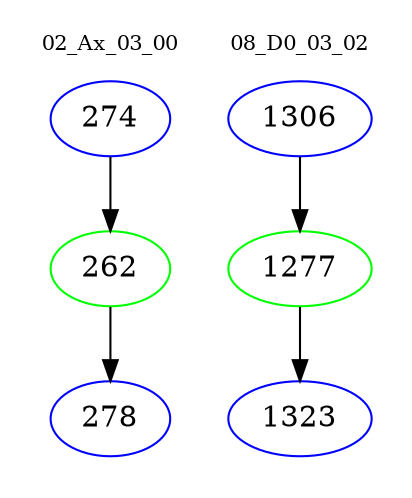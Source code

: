 digraph{
subgraph cluster_0 {
color = white
label = "02_Ax_03_00";
fontsize=10;
T0_274 [label="274", color="blue"]
T0_274 -> T0_262 [color="black"]
T0_262 [label="262", color="green"]
T0_262 -> T0_278 [color="black"]
T0_278 [label="278", color="blue"]
}
subgraph cluster_1 {
color = white
label = "08_D0_03_02";
fontsize=10;
T1_1306 [label="1306", color="blue"]
T1_1306 -> T1_1277 [color="black"]
T1_1277 [label="1277", color="green"]
T1_1277 -> T1_1323 [color="black"]
T1_1323 [label="1323", color="blue"]
}
}

